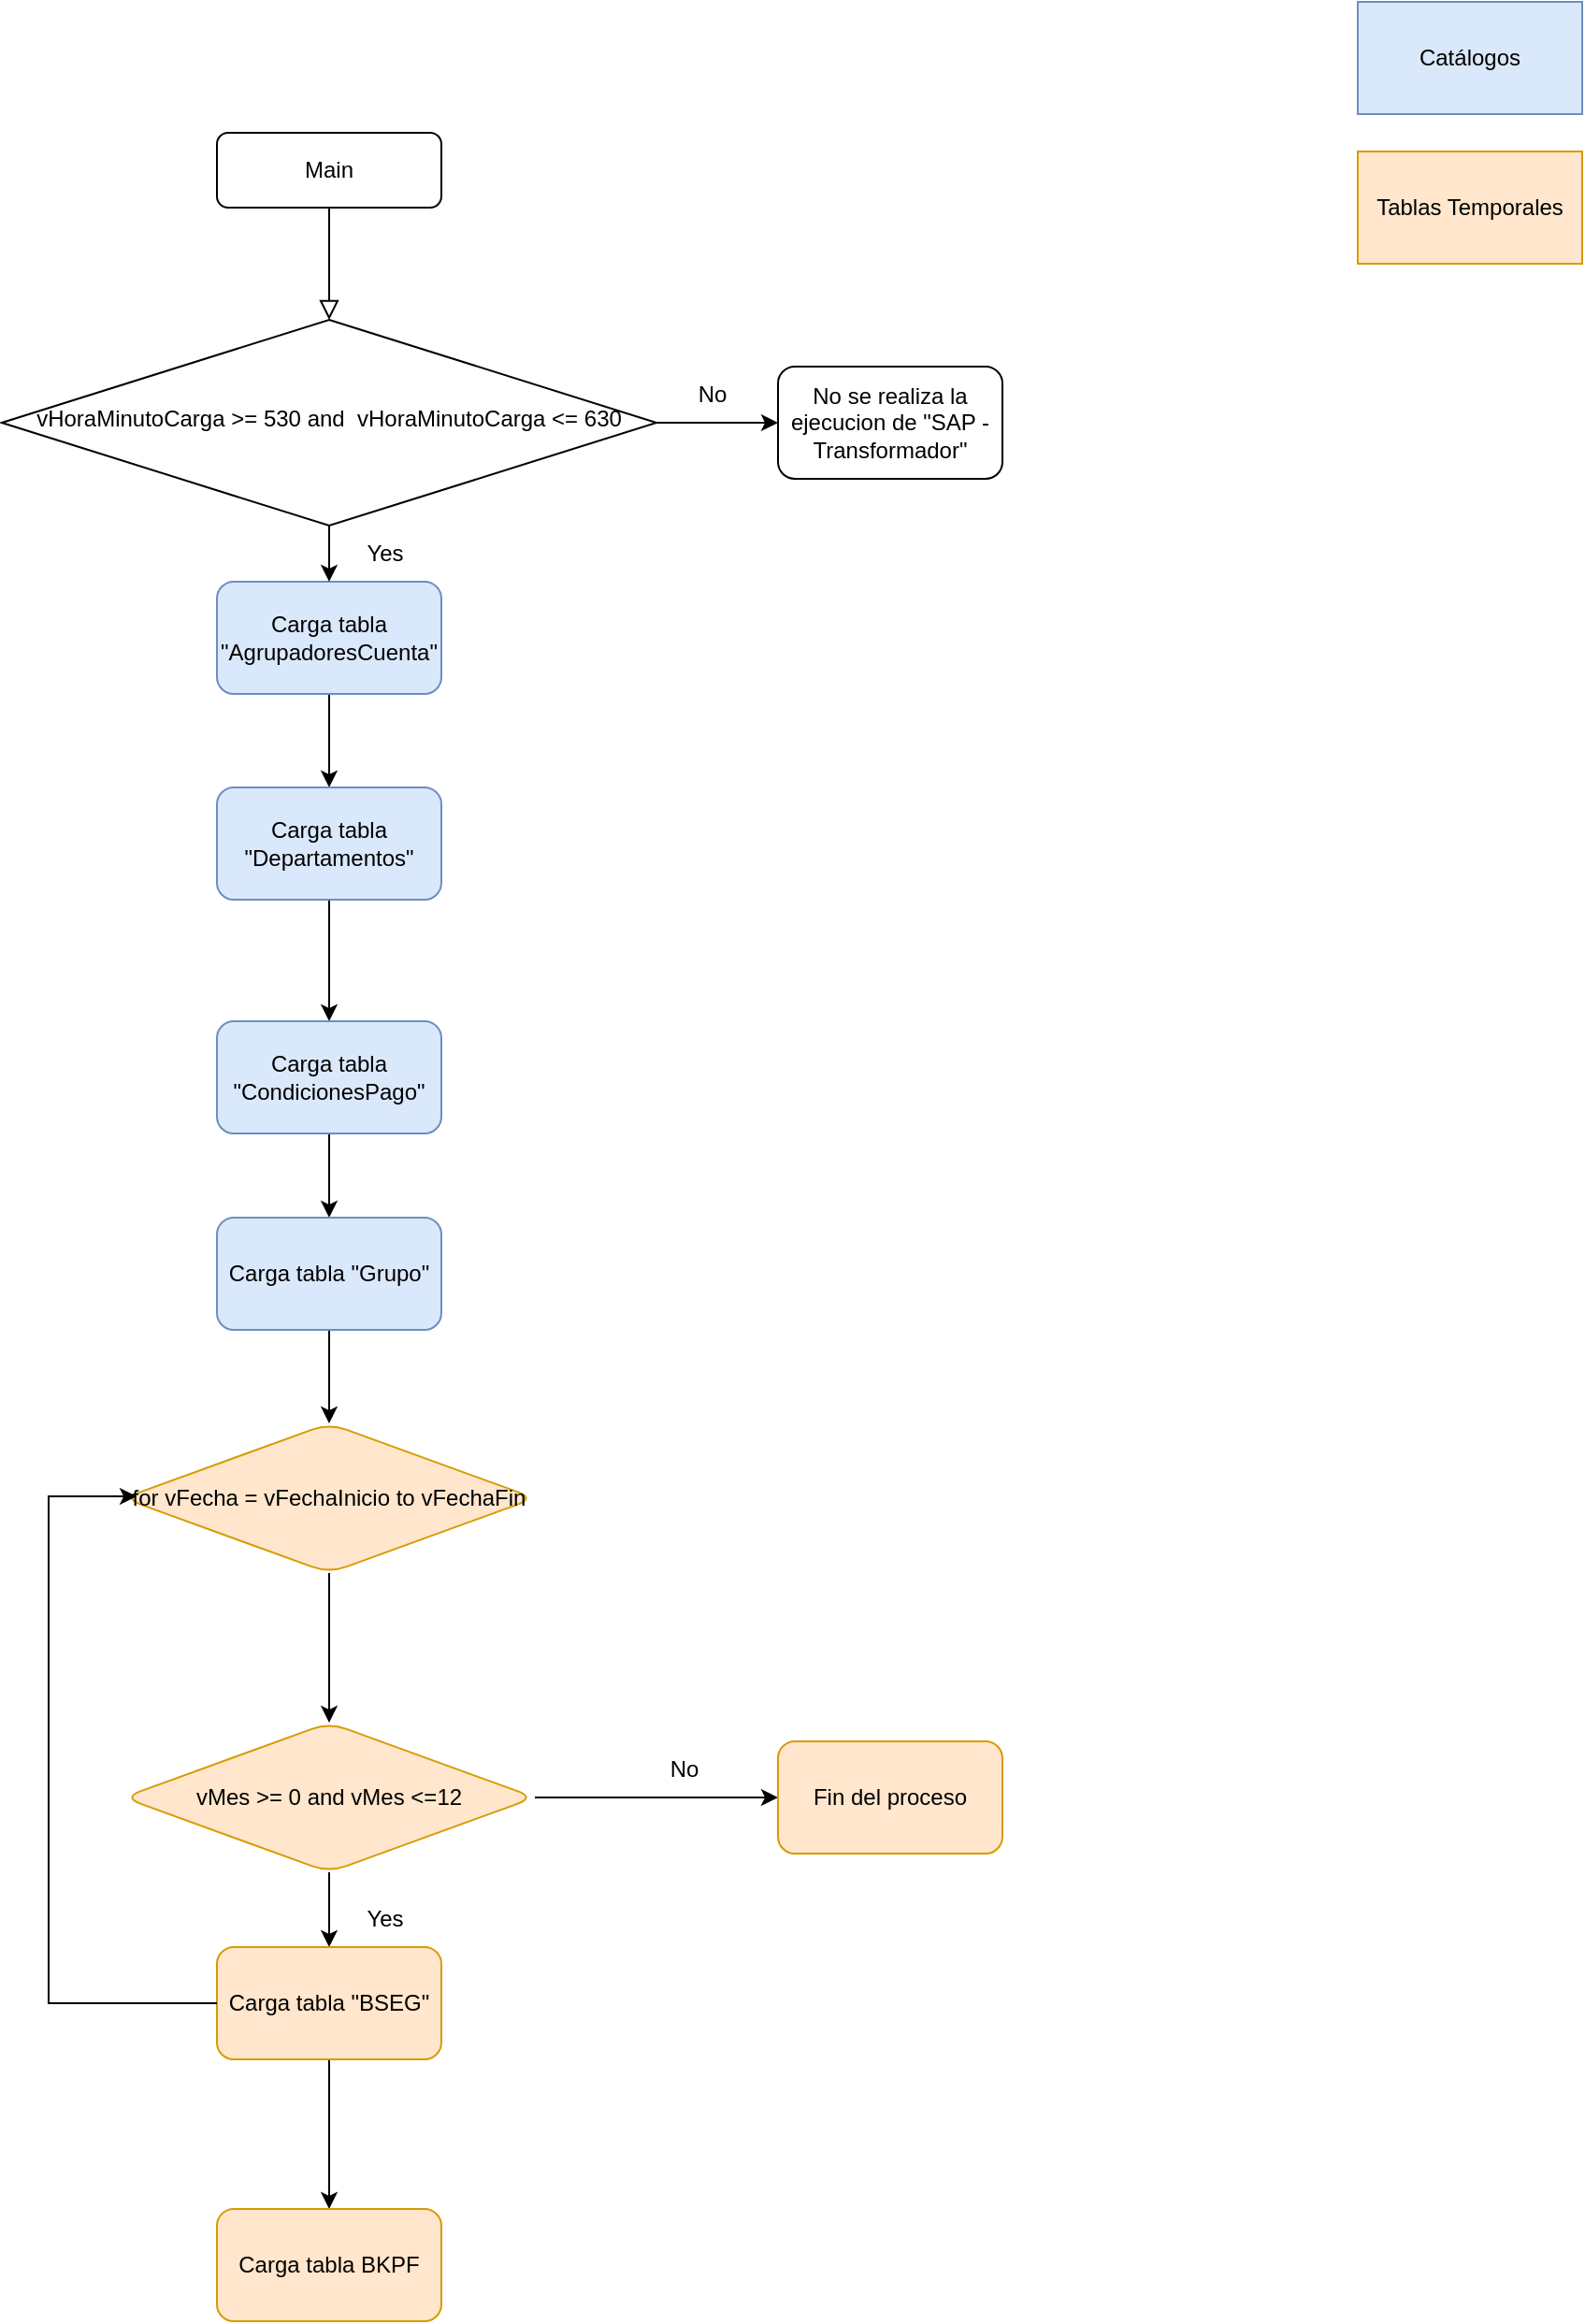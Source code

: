 <mxfile version="20.5.1" type="github">
  <diagram id="GQnaYG-rqlwZKuTvwa2_" name="Página-1">
    <mxGraphModel dx="868" dy="482" grid="1" gridSize="10" guides="1" tooltips="1" connect="1" arrows="1" fold="1" page="1" pageScale="1" pageWidth="827" pageHeight="1169" math="0" shadow="0">
      <root>
        <mxCell id="WIyWlLk6GJQsqaUBKTNV-0" />
        <mxCell id="WIyWlLk6GJQsqaUBKTNV-1" parent="WIyWlLk6GJQsqaUBKTNV-0" />
        <mxCell id="WIyWlLk6GJQsqaUBKTNV-2" value="" style="rounded=0;html=1;jettySize=auto;orthogonalLoop=1;fontSize=11;endArrow=block;endFill=0;endSize=8;strokeWidth=1;shadow=0;labelBackgroundColor=none;edgeStyle=orthogonalEdgeStyle;" parent="WIyWlLk6GJQsqaUBKTNV-1" source="WIyWlLk6GJQsqaUBKTNV-3" target="WIyWlLk6GJQsqaUBKTNV-6" edge="1">
          <mxGeometry relative="1" as="geometry" />
        </mxCell>
        <mxCell id="WIyWlLk6GJQsqaUBKTNV-3" value="Main" style="rounded=1;whiteSpace=wrap;html=1;fontSize=12;glass=0;strokeWidth=1;shadow=0;" parent="WIyWlLk6GJQsqaUBKTNV-1" vertex="1">
          <mxGeometry x="160" y="80" width="120" height="40" as="geometry" />
        </mxCell>
        <mxCell id="WIyWlLk6GJQsqaUBKTNV-6" value="vHoraMinutoCarga &amp;gt;= 530 and&amp;nbsp; vHoraMinutoCarga&amp;nbsp;&amp;lt;= 630" style="rhombus;whiteSpace=wrap;html=1;shadow=0;fontFamily=Helvetica;fontSize=12;align=center;strokeWidth=1;spacing=6;spacingTop=-4;" parent="WIyWlLk6GJQsqaUBKTNV-1" vertex="1">
          <mxGeometry x="45" y="180" width="350" height="110" as="geometry" />
        </mxCell>
        <mxCell id="1th80AZOmVQuG13iKhUE-0" value="" style="endArrow=classic;html=1;rounded=0;exitX=1;exitY=0.5;exitDx=0;exitDy=0;entryX=0;entryY=0.5;entryDx=0;entryDy=0;" parent="WIyWlLk6GJQsqaUBKTNV-1" source="WIyWlLk6GJQsqaUBKTNV-6" edge="1" target="1th80AZOmVQuG13iKhUE-1">
          <mxGeometry width="50" height="50" relative="1" as="geometry">
            <mxPoint x="380" y="280" as="sourcePoint" />
            <mxPoint x="430" y="235" as="targetPoint" />
          </mxGeometry>
        </mxCell>
        <mxCell id="1th80AZOmVQuG13iKhUE-1" value="No se realiza la ejecucion de &quot;SAP - Transformador&quot;" style="rounded=1;whiteSpace=wrap;html=1;" parent="WIyWlLk6GJQsqaUBKTNV-1" vertex="1">
          <mxGeometry x="460" y="205" width="120" height="60" as="geometry" />
        </mxCell>
        <mxCell id="1th80AZOmVQuG13iKhUE-6" value="" style="edgeStyle=orthogonalEdgeStyle;rounded=0;orthogonalLoop=1;jettySize=auto;html=1;" parent="WIyWlLk6GJQsqaUBKTNV-1" source="1th80AZOmVQuG13iKhUE-3" target="1th80AZOmVQuG13iKhUE-5" edge="1">
          <mxGeometry relative="1" as="geometry" />
        </mxCell>
        <mxCell id="1th80AZOmVQuG13iKhUE-3" value="Carga tabla &quot;AgrupadoresCuenta&quot;" style="rounded=1;whiteSpace=wrap;html=1;fillColor=#dae8fc;strokeColor=#6c8ebf;" parent="WIyWlLk6GJQsqaUBKTNV-1" vertex="1">
          <mxGeometry x="160" y="320" width="120" height="60" as="geometry" />
        </mxCell>
        <mxCell id="1th80AZOmVQuG13iKhUE-4" value="" style="endArrow=classic;html=1;rounded=0;exitX=0.5;exitY=1;exitDx=0;exitDy=0;" parent="WIyWlLk6GJQsqaUBKTNV-1" source="WIyWlLk6GJQsqaUBKTNV-6" target="1th80AZOmVQuG13iKhUE-3" edge="1">
          <mxGeometry width="50" height="50" relative="1" as="geometry">
            <mxPoint x="310" y="310" as="sourcePoint" />
            <mxPoint x="360" y="260" as="targetPoint" />
          </mxGeometry>
        </mxCell>
        <mxCell id="1th80AZOmVQuG13iKhUE-8" value="" style="edgeStyle=orthogonalEdgeStyle;rounded=0;orthogonalLoop=1;jettySize=auto;html=1;" parent="WIyWlLk6GJQsqaUBKTNV-1" source="1th80AZOmVQuG13iKhUE-5" target="1th80AZOmVQuG13iKhUE-7" edge="1">
          <mxGeometry relative="1" as="geometry" />
        </mxCell>
        <mxCell id="1th80AZOmVQuG13iKhUE-5" value="Carga tabla &quot;Departamentos&quot;" style="rounded=1;whiteSpace=wrap;html=1;fillColor=#dae8fc;strokeColor=#6c8ebf;" parent="WIyWlLk6GJQsqaUBKTNV-1" vertex="1">
          <mxGeometry x="160" y="430" width="120" height="60" as="geometry" />
        </mxCell>
        <mxCell id="1th80AZOmVQuG13iKhUE-10" value="" style="edgeStyle=orthogonalEdgeStyle;rounded=0;orthogonalLoop=1;jettySize=auto;html=1;" parent="WIyWlLk6GJQsqaUBKTNV-1" source="1th80AZOmVQuG13iKhUE-7" target="1th80AZOmVQuG13iKhUE-9" edge="1">
          <mxGeometry relative="1" as="geometry" />
        </mxCell>
        <mxCell id="1th80AZOmVQuG13iKhUE-7" value="Carga tabla &quot;CondicionesPago&quot;" style="whiteSpace=wrap;html=1;rounded=1;fillColor=#dae8fc;strokeColor=#6c8ebf;" parent="WIyWlLk6GJQsqaUBKTNV-1" vertex="1">
          <mxGeometry x="160" y="555" width="120" height="60" as="geometry" />
        </mxCell>
        <mxCell id="vqWyqIKkudGvJ093-fDm-4" value="" style="edgeStyle=orthogonalEdgeStyle;rounded=0;orthogonalLoop=1;jettySize=auto;html=1;" parent="WIyWlLk6GJQsqaUBKTNV-1" source="1th80AZOmVQuG13iKhUE-9" target="vqWyqIKkudGvJ093-fDm-3" edge="1">
          <mxGeometry relative="1" as="geometry" />
        </mxCell>
        <mxCell id="1th80AZOmVQuG13iKhUE-9" value="Carga tabla &quot;Grupo&quot;" style="whiteSpace=wrap;html=1;rounded=1;fillColor=#dae8fc;strokeColor=#6c8ebf;" parent="WIyWlLk6GJQsqaUBKTNV-1" vertex="1">
          <mxGeometry x="160" y="660" width="120" height="60" as="geometry" />
        </mxCell>
        <mxCell id="1th80AZOmVQuG13iKhUE-13" value="Catálogos" style="rounded=0;whiteSpace=wrap;html=1;fillColor=#dae8fc;strokeColor=#6c8ebf;" parent="WIyWlLk6GJQsqaUBKTNV-1" vertex="1">
          <mxGeometry x="770" y="10" width="120" height="60" as="geometry" />
        </mxCell>
        <mxCell id="vqWyqIKkudGvJ093-fDm-7" value="" style="edgeStyle=orthogonalEdgeStyle;rounded=0;orthogonalLoop=1;jettySize=auto;html=1;" parent="WIyWlLk6GJQsqaUBKTNV-1" source="vqWyqIKkudGvJ093-fDm-3" target="vqWyqIKkudGvJ093-fDm-6" edge="1">
          <mxGeometry relative="1" as="geometry" />
        </mxCell>
        <mxCell id="vqWyqIKkudGvJ093-fDm-3" value="for vFecha = vFechaInicio to vFechaFin" style="rhombus;whiteSpace=wrap;html=1;fillColor=#ffe6cc;strokeColor=#d79b00;rounded=1;" parent="WIyWlLk6GJQsqaUBKTNV-1" vertex="1">
          <mxGeometry x="110" y="770" width="220" height="80" as="geometry" />
        </mxCell>
        <mxCell id="vqWyqIKkudGvJ093-fDm-9" value="" style="edgeStyle=orthogonalEdgeStyle;rounded=0;orthogonalLoop=1;jettySize=auto;html=1;" parent="WIyWlLk6GJQsqaUBKTNV-1" source="vqWyqIKkudGvJ093-fDm-6" target="vqWyqIKkudGvJ093-fDm-8" edge="1">
          <mxGeometry relative="1" as="geometry" />
        </mxCell>
        <mxCell id="bXqgMq5kuop3on50bwo2-2" value="" style="edgeStyle=orthogonalEdgeStyle;rounded=0;orthogonalLoop=1;jettySize=auto;html=1;" edge="1" parent="WIyWlLk6GJQsqaUBKTNV-1" source="vqWyqIKkudGvJ093-fDm-6" target="bXqgMq5kuop3on50bwo2-1">
          <mxGeometry relative="1" as="geometry" />
        </mxCell>
        <mxCell id="vqWyqIKkudGvJ093-fDm-6" value="vMes &amp;gt;= 0 and vMes &amp;lt;=12" style="rhombus;whiteSpace=wrap;html=1;fillColor=#ffe6cc;strokeColor=#d79b00;rounded=1;" parent="WIyWlLk6GJQsqaUBKTNV-1" vertex="1">
          <mxGeometry x="110" y="930" width="220" height="80" as="geometry" />
        </mxCell>
        <mxCell id="bXqgMq5kuop3on50bwo2-9" value="" style="edgeStyle=orthogonalEdgeStyle;rounded=0;orthogonalLoop=1;jettySize=auto;html=1;" edge="1" parent="WIyWlLk6GJQsqaUBKTNV-1" source="vqWyqIKkudGvJ093-fDm-8" target="bXqgMq5kuop3on50bwo2-8">
          <mxGeometry relative="1" as="geometry" />
        </mxCell>
        <mxCell id="vqWyqIKkudGvJ093-fDm-8" value="Carga tabla &quot;BSEG&quot;" style="whiteSpace=wrap;html=1;fillColor=#ffe6cc;strokeColor=#d79b00;rounded=1;" parent="WIyWlLk6GJQsqaUBKTNV-1" vertex="1">
          <mxGeometry x="160" y="1050" width="120" height="60" as="geometry" />
        </mxCell>
        <mxCell id="bXqgMq5kuop3on50bwo2-0" value="Tablas Temporales" style="rounded=0;whiteSpace=wrap;html=1;fillColor=#ffe6cc;strokeColor=#d79b00;" vertex="1" parent="WIyWlLk6GJQsqaUBKTNV-1">
          <mxGeometry x="770" y="90" width="120" height="60" as="geometry" />
        </mxCell>
        <mxCell id="bXqgMq5kuop3on50bwo2-1" value="Fin del proceso" style="whiteSpace=wrap;html=1;fillColor=#ffe6cc;strokeColor=#d79b00;rounded=1;" vertex="1" parent="WIyWlLk6GJQsqaUBKTNV-1">
          <mxGeometry x="460" y="940" width="120" height="60" as="geometry" />
        </mxCell>
        <mxCell id="bXqgMq5kuop3on50bwo2-3" value="No" style="text;html=1;strokeColor=none;fillColor=none;align=center;verticalAlign=middle;whiteSpace=wrap;rounded=0;" vertex="1" parent="WIyWlLk6GJQsqaUBKTNV-1">
          <mxGeometry x="380" y="940" width="60" height="30" as="geometry" />
        </mxCell>
        <mxCell id="bXqgMq5kuop3on50bwo2-4" value="Yes" style="text;html=1;strokeColor=none;fillColor=none;align=center;verticalAlign=middle;whiteSpace=wrap;rounded=0;" vertex="1" parent="WIyWlLk6GJQsqaUBKTNV-1">
          <mxGeometry x="220" y="1020" width="60" height="30" as="geometry" />
        </mxCell>
        <mxCell id="bXqgMq5kuop3on50bwo2-5" value="No" style="text;html=1;strokeColor=none;fillColor=none;align=center;verticalAlign=middle;whiteSpace=wrap;rounded=0;" vertex="1" parent="WIyWlLk6GJQsqaUBKTNV-1">
          <mxGeometry x="395" y="205" width="60" height="30" as="geometry" />
        </mxCell>
        <mxCell id="bXqgMq5kuop3on50bwo2-6" value="Yes" style="text;html=1;strokeColor=none;fillColor=none;align=center;verticalAlign=middle;whiteSpace=wrap;rounded=0;" vertex="1" parent="WIyWlLk6GJQsqaUBKTNV-1">
          <mxGeometry x="220" y="290" width="60" height="30" as="geometry" />
        </mxCell>
        <mxCell id="bXqgMq5kuop3on50bwo2-7" value="" style="edgeStyle=elbowEdgeStyle;elbow=horizontal;endArrow=classic;html=1;rounded=0;exitX=0;exitY=0.5;exitDx=0;exitDy=0;entryX=0.032;entryY=0.488;entryDx=0;entryDy=0;entryPerimeter=0;" edge="1" parent="WIyWlLk6GJQsqaUBKTNV-1" source="vqWyqIKkudGvJ093-fDm-8" target="vqWyqIKkudGvJ093-fDm-3">
          <mxGeometry width="50" height="50" relative="1" as="geometry">
            <mxPoint x="90" y="1070" as="sourcePoint" />
            <mxPoint x="40" y="1010" as="targetPoint" />
            <Array as="points">
              <mxPoint x="70" y="1050" />
            </Array>
          </mxGeometry>
        </mxCell>
        <mxCell id="bXqgMq5kuop3on50bwo2-8" value="Carga tabla BKPF" style="whiteSpace=wrap;html=1;fillColor=#ffe6cc;strokeColor=#d79b00;rounded=1;" vertex="1" parent="WIyWlLk6GJQsqaUBKTNV-1">
          <mxGeometry x="160" y="1190" width="120" height="60" as="geometry" />
        </mxCell>
      </root>
    </mxGraphModel>
  </diagram>
</mxfile>
